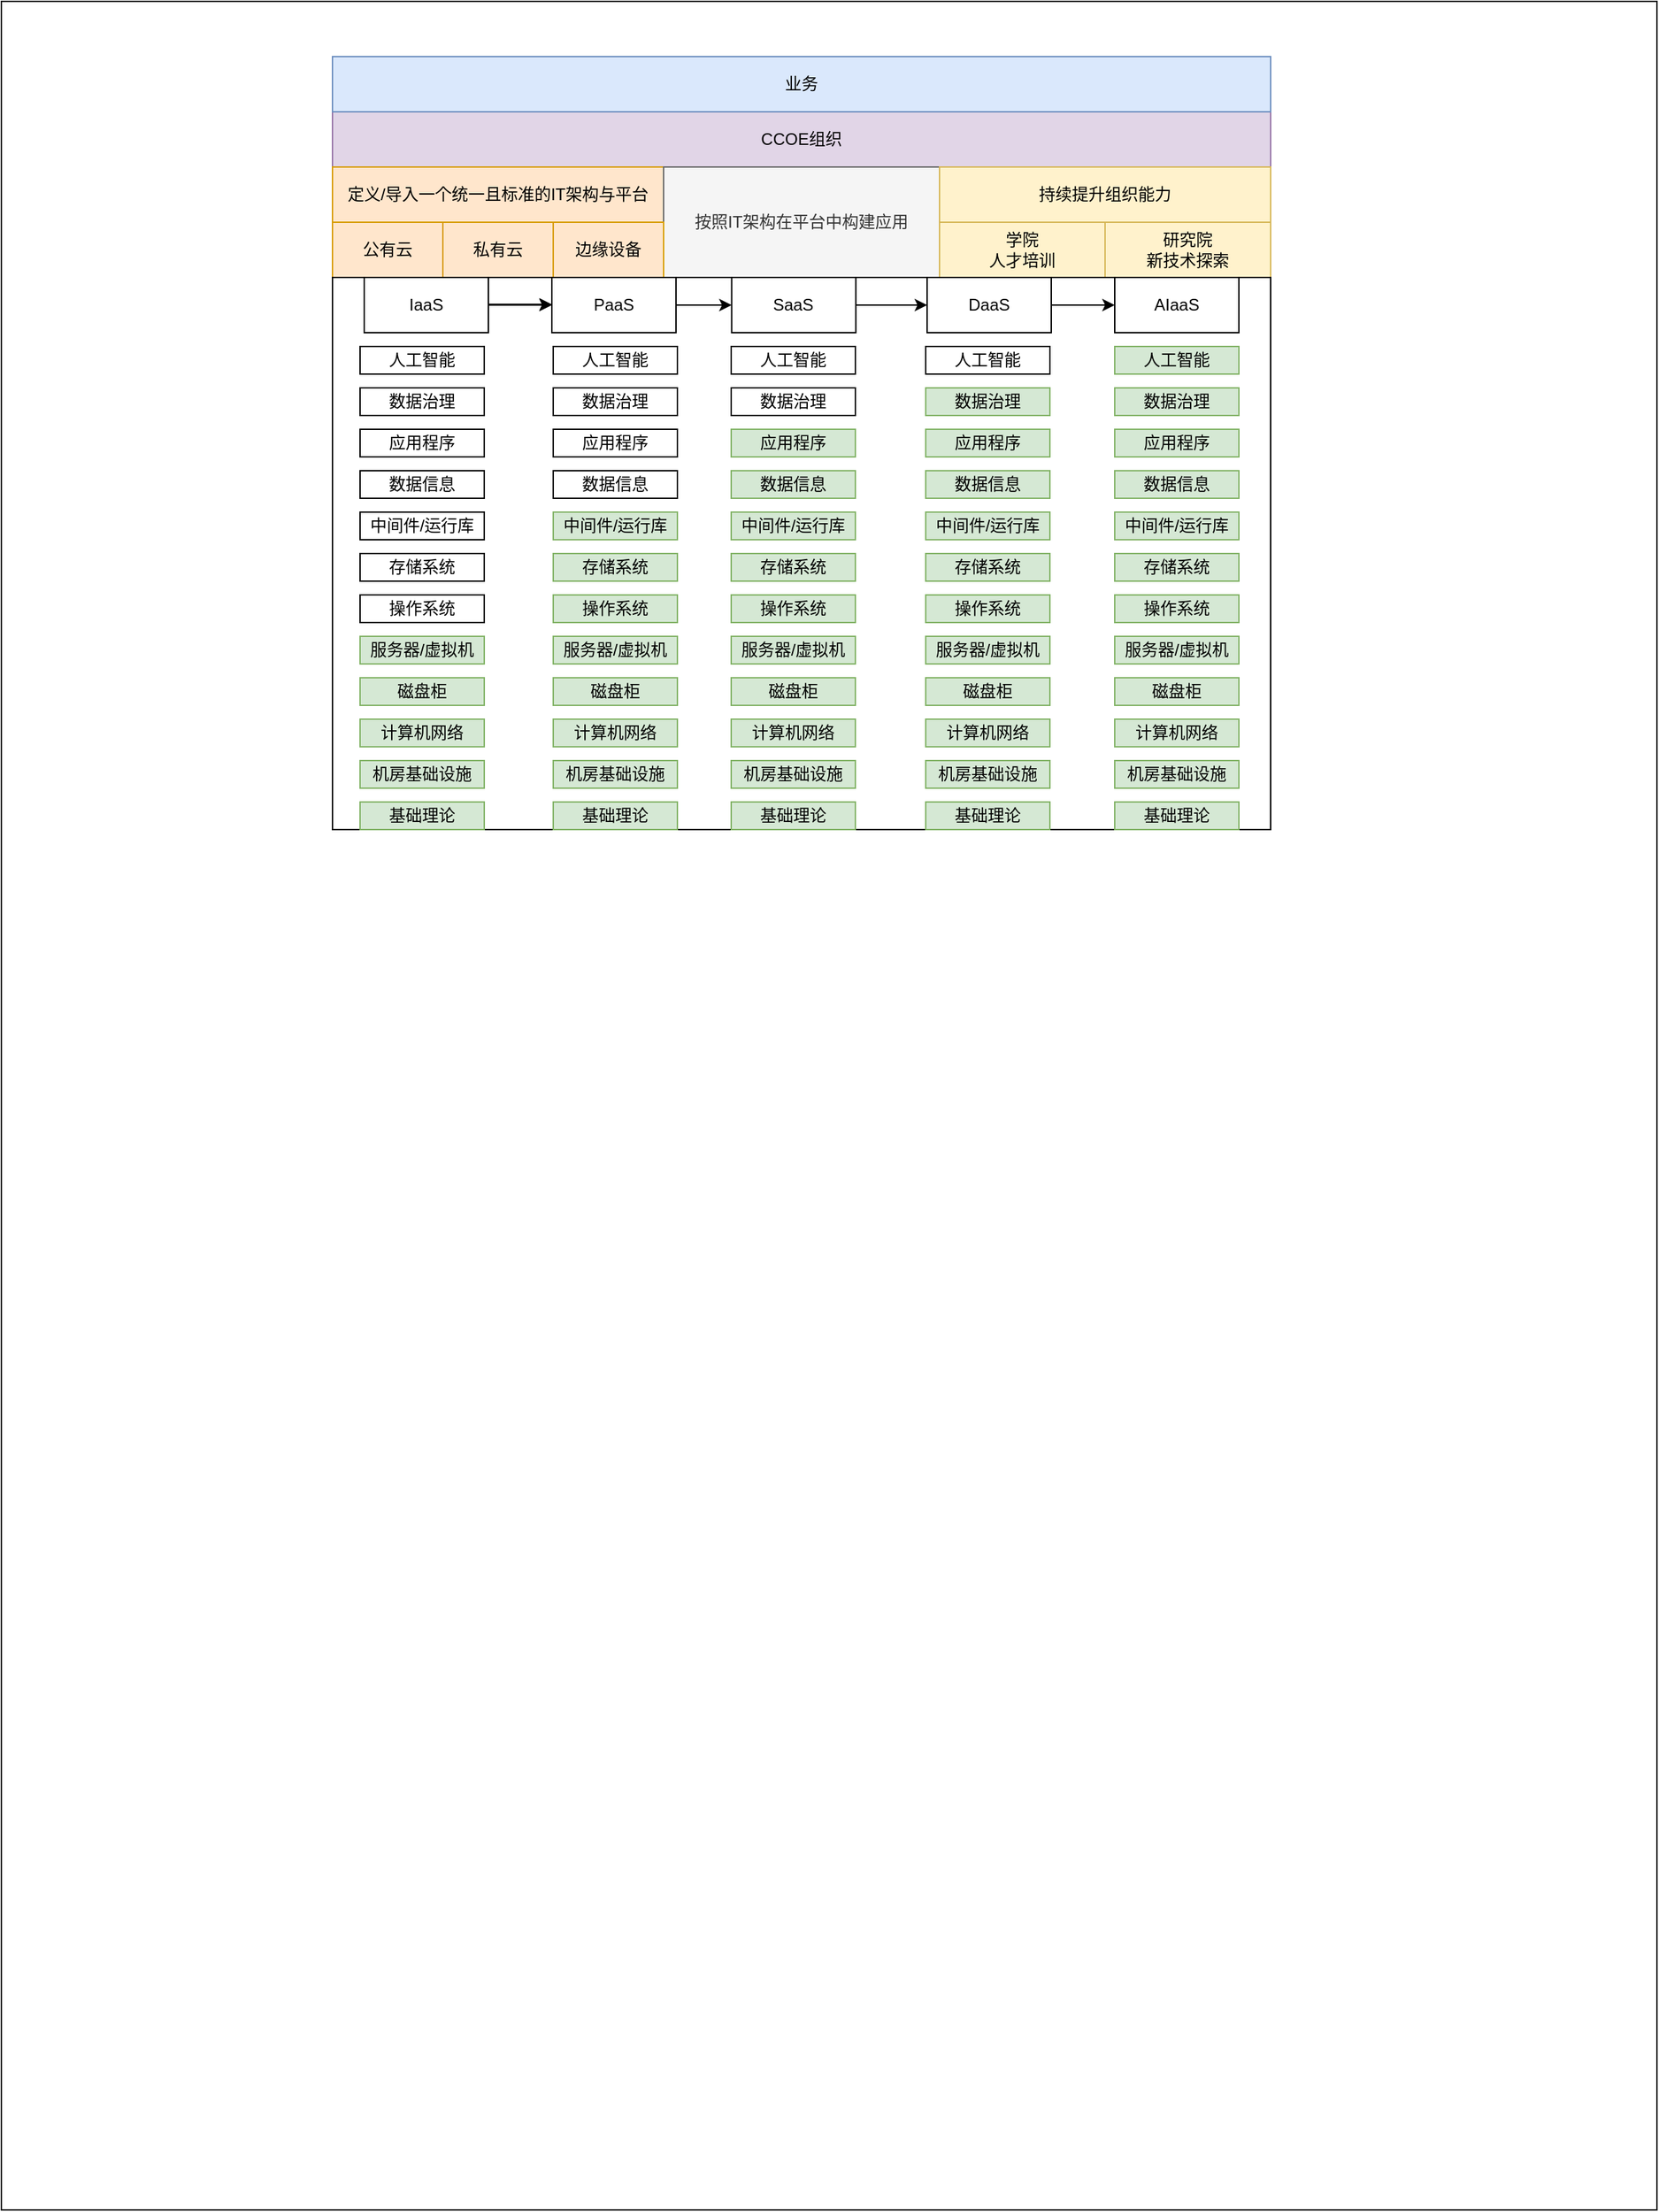 <mxfile version="22.0.4" type="github">
  <diagram name="Page-1" id="_2jABqcEs_TQi6PSZyCa">
    <mxGraphModel dx="1323" dy="923" grid="1" gridSize="10" guides="1" tooltips="1" connect="1" arrows="1" fold="1" page="1" pageScale="1" pageWidth="1200" pageHeight="1600" math="0" shadow="0">
      <root>
        <mxCell id="0" />
        <mxCell id="1" parent="0" />
        <mxCell id="ziJXCf28_5QpLwwIjKBP-1" value="" style="rounded=0;whiteSpace=wrap;html=1;" vertex="1" parent="1">
          <mxGeometry width="1200" height="1600" as="geometry" />
        </mxCell>
        <mxCell id="MYsSgo4POYtnwkgsz7Fz-1" value="CCOE组织" style="rounded=0;whiteSpace=wrap;html=1;sketch=0;strokeColor=#9673a6;fillColor=#e1d5e7;" parent="1" vertex="1">
          <mxGeometry x="240" y="80" width="680" height="40" as="geometry" />
        </mxCell>
        <mxCell id="MYsSgo4POYtnwkgsz7Fz-2" value="定义/导入一个统一且标准的IT架构与平台" style="rounded=0;whiteSpace=wrap;html=1;sketch=0;strokeColor=#d79b00;fillColor=#ffe6cc;" parent="1" vertex="1">
          <mxGeometry x="240" y="120" width="240" height="40" as="geometry" />
        </mxCell>
        <mxCell id="MYsSgo4POYtnwkgsz7Fz-3" value="按照IT架构在平台中构建应用" style="rounded=0;whiteSpace=wrap;html=1;sketch=0;strokeColor=#666666;fillColor=#f5f5f5;fontColor=#333333;" parent="1" vertex="1">
          <mxGeometry x="480" y="120" width="200" height="80" as="geometry" />
        </mxCell>
        <mxCell id="MYsSgo4POYtnwkgsz7Fz-4" value="持续提升组织能力" style="rounded=0;whiteSpace=wrap;html=1;sketch=0;strokeColor=#d6b656;fillColor=#fff2cc;" parent="1" vertex="1">
          <mxGeometry x="680" y="120" width="240" height="40" as="geometry" />
        </mxCell>
        <mxCell id="MYsSgo4POYtnwkgsz7Fz-5" value="学院&lt;br&gt;人才培训" style="rounded=0;whiteSpace=wrap;html=1;sketch=0;strokeColor=#d6b656;fillColor=#fff2cc;" parent="1" vertex="1">
          <mxGeometry x="680" y="160" width="120" height="40" as="geometry" />
        </mxCell>
        <mxCell id="MYsSgo4POYtnwkgsz7Fz-6" value="研究院&lt;br&gt;新技术探索" style="rounded=0;whiteSpace=wrap;html=1;sketch=0;strokeColor=#d6b656;fillColor=#fff2cc;" parent="1" vertex="1">
          <mxGeometry x="800" y="160" width="120" height="40" as="geometry" />
        </mxCell>
        <UserObject label="业务" link="https://github.com/AdenLin1993" linkTarget="_blank" id="MYsSgo4POYtnwkgsz7Fz-7">
          <mxCell style="rounded=0;whiteSpace=wrap;html=1;sketch=0;strokeColor=#6c8ebf;fillColor=#dae8fc;" parent="1" vertex="1">
            <mxGeometry x="240" y="40" width="680" height="40" as="geometry" />
          </mxCell>
        </UserObject>
        <mxCell id="MYsSgo4POYtnwkgsz7Fz-8" value="公有云" style="rounded=0;whiteSpace=wrap;html=1;fillColor=#ffe6cc;strokeColor=#d79b00;" parent="1" vertex="1">
          <mxGeometry x="240" y="160" width="80" height="40" as="geometry" />
        </mxCell>
        <mxCell id="MYsSgo4POYtnwkgsz7Fz-9" value="私有云" style="rounded=0;whiteSpace=wrap;html=1;fillColor=#ffe6cc;strokeColor=#d79b00;" parent="1" vertex="1">
          <mxGeometry x="320" y="160" width="80" height="40" as="geometry" />
        </mxCell>
        <mxCell id="MYsSgo4POYtnwkgsz7Fz-10" value="边缘设备" style="rounded=0;whiteSpace=wrap;html=1;fillColor=#ffe6cc;strokeColor=#d79b00;" parent="1" vertex="1">
          <mxGeometry x="400" y="160" width="80" height="40" as="geometry" />
        </mxCell>
        <mxCell id="MYsSgo4POYtnwkgsz7Fz-11" value="" style="group" parent="1" connectable="0" vertex="1">
          <mxGeometry x="262.997" y="200" width="657.003" height="400" as="geometry" />
        </mxCell>
        <mxCell id="MYsSgo4POYtnwkgsz7Fz-12" value="" style="rounded=0;whiteSpace=wrap;html=1;sketch=0;strokeColor=default;" parent="MYsSgo4POYtnwkgsz7Fz-11" vertex="1">
          <mxGeometry x="-22.997" width="680" height="400" as="geometry" />
        </mxCell>
        <mxCell id="MYsSgo4POYtnwkgsz7Fz-13" value="AIaaS" style="rounded=0;whiteSpace=wrap;html=1;sketch=0;strokeColor=default;" parent="MYsSgo4POYtnwkgsz7Fz-11" vertex="1">
          <mxGeometry x="544" width="90" height="40" as="geometry" />
        </mxCell>
        <mxCell id="MYsSgo4POYtnwkgsz7Fz-14" style="edgeStyle=orthogonalEdgeStyle;curved=1;rounded=1;sketch=0;orthogonalLoop=1;jettySize=auto;html=1;entryX=0;entryY=0.5;entryDx=0;entryDy=0;" parent="MYsSgo4POYtnwkgsz7Fz-11" source="MYsSgo4POYtnwkgsz7Fz-15" target="MYsSgo4POYtnwkgsz7Fz-13" edge="1">
          <mxGeometry relative="1" as="geometry" />
        </mxCell>
        <mxCell id="MYsSgo4POYtnwkgsz7Fz-15" value="DaaS" style="rounded=0;whiteSpace=wrap;html=1;sketch=0;strokeColor=default;" parent="MYsSgo4POYtnwkgsz7Fz-11" vertex="1">
          <mxGeometry x="408" width="90" height="40" as="geometry" />
        </mxCell>
        <mxCell id="MYsSgo4POYtnwkgsz7Fz-16" style="edgeStyle=orthogonalEdgeStyle;curved=1;rounded=1;sketch=0;orthogonalLoop=1;jettySize=auto;html=1;entryX=0;entryY=0.5;entryDx=0;entryDy=0;" parent="MYsSgo4POYtnwkgsz7Fz-11" source="MYsSgo4POYtnwkgsz7Fz-17" target="MYsSgo4POYtnwkgsz7Fz-15" edge="1">
          <mxGeometry relative="1" as="geometry" />
        </mxCell>
        <mxCell id="MYsSgo4POYtnwkgsz7Fz-17" value="SaaS" style="rounded=0;whiteSpace=wrap;html=1;sketch=0;strokeColor=default;" parent="MYsSgo4POYtnwkgsz7Fz-11" vertex="1">
          <mxGeometry x="266.33" width="90" height="40" as="geometry" />
        </mxCell>
        <mxCell id="MYsSgo4POYtnwkgsz7Fz-18" style="edgeStyle=orthogonalEdgeStyle;curved=1;rounded=1;sketch=0;orthogonalLoop=1;jettySize=auto;html=1;entryX=0;entryY=0.5;entryDx=0;entryDy=0;" parent="MYsSgo4POYtnwkgsz7Fz-11" source="MYsSgo4POYtnwkgsz7Fz-19" target="MYsSgo4POYtnwkgsz7Fz-17" edge="1">
          <mxGeometry relative="1" as="geometry" />
        </mxCell>
        <mxCell id="MYsSgo4POYtnwkgsz7Fz-19" value="PaaS" style="rounded=0;whiteSpace=wrap;html=1;sketch=0;strokeColor=default;" parent="MYsSgo4POYtnwkgsz7Fz-11" vertex="1">
          <mxGeometry x="136" width="90" height="40" as="geometry" />
        </mxCell>
        <mxCell id="MYsSgo4POYtnwkgsz7Fz-20" style="edgeStyle=orthogonalEdgeStyle;curved=1;rounded=1;sketch=0;orthogonalLoop=1;jettySize=auto;html=1;" parent="MYsSgo4POYtnwkgsz7Fz-11" source="MYsSgo4POYtnwkgsz7Fz-21" target="MYsSgo4POYtnwkgsz7Fz-19" edge="1">
          <mxGeometry relative="1" as="geometry" />
        </mxCell>
        <mxCell id="MYsSgo4POYtnwkgsz7Fz-21" value="&lt;span&gt;IaaS&lt;/span&gt;" style="rounded=0;whiteSpace=wrap;html=1;sketch=0;strokeColor=default;" parent="MYsSgo4POYtnwkgsz7Fz-11" vertex="1">
          <mxGeometry width="90" height="40" as="geometry" />
        </mxCell>
        <mxCell id="MYsSgo4POYtnwkgsz7Fz-22" style="edgeStyle=orthogonalEdgeStyle;curved=1;rounded=1;sketch=0;orthogonalLoop=1;jettySize=auto;html=1;" parent="MYsSgo4POYtnwkgsz7Fz-11" edge="1">
          <mxGeometry relative="1" as="geometry">
            <mxPoint x="90.0" y="19.5" as="sourcePoint" />
            <mxPoint x="136.0" y="19.5" as="targetPoint" />
          </mxGeometry>
        </mxCell>
        <mxCell id="MYsSgo4POYtnwkgsz7Fz-23" value="" style="group" parent="1" connectable="0" vertex="1">
          <mxGeometry x="260" y="250" width="90" height="350" as="geometry" />
        </mxCell>
        <mxCell id="MYsSgo4POYtnwkgsz7Fz-24" value="基础理论" style="rounded=0;whiteSpace=wrap;html=1;fillColor=#d5e8d4;strokeColor=#82b366;" parent="MYsSgo4POYtnwkgsz7Fz-23" vertex="1">
          <mxGeometry y="330" width="90" height="20" as="geometry" />
        </mxCell>
        <mxCell id="MYsSgo4POYtnwkgsz7Fz-25" value="存储系统" style="rounded=0;whiteSpace=wrap;html=1;" parent="MYsSgo4POYtnwkgsz7Fz-23" vertex="1">
          <mxGeometry y="150" width="90" height="20" as="geometry" />
        </mxCell>
        <mxCell id="MYsSgo4POYtnwkgsz7Fz-26" value="数据治理" style="rounded=0;whiteSpace=wrap;html=1;" parent="MYsSgo4POYtnwkgsz7Fz-23" vertex="1">
          <mxGeometry y="30" width="90" height="20" as="geometry" />
        </mxCell>
        <mxCell id="MYsSgo4POYtnwkgsz7Fz-27" value="机房基础设施" style="rounded=0;whiteSpace=wrap;html=1;fillColor=#d5e8d4;strokeColor=#82b366;" parent="MYsSgo4POYtnwkgsz7Fz-23" vertex="1">
          <mxGeometry y="300" width="90" height="20" as="geometry" />
        </mxCell>
        <mxCell id="MYsSgo4POYtnwkgsz7Fz-28" value="计算机网络" style="rounded=0;whiteSpace=wrap;html=1;fillColor=#d5e8d4;strokeColor=#82b366;" parent="MYsSgo4POYtnwkgsz7Fz-23" vertex="1">
          <mxGeometry y="270" width="90" height="20" as="geometry" />
        </mxCell>
        <mxCell id="MYsSgo4POYtnwkgsz7Fz-29" value="磁盘柜" style="rounded=0;whiteSpace=wrap;html=1;fillColor=#d5e8d4;strokeColor=#82b366;" parent="MYsSgo4POYtnwkgsz7Fz-23" vertex="1">
          <mxGeometry y="240" width="90" height="20" as="geometry" />
        </mxCell>
        <mxCell id="MYsSgo4POYtnwkgsz7Fz-30" value="服务器/虚拟机" style="rounded=0;whiteSpace=wrap;html=1;fillColor=#d5e8d4;strokeColor=#82b366;" parent="MYsSgo4POYtnwkgsz7Fz-23" vertex="1">
          <mxGeometry y="210" width="90" height="20" as="geometry" />
        </mxCell>
        <mxCell id="MYsSgo4POYtnwkgsz7Fz-31" value="操作系统" style="rounded=0;whiteSpace=wrap;html=1;" parent="MYsSgo4POYtnwkgsz7Fz-23" vertex="1">
          <mxGeometry y="180" width="90" height="20" as="geometry" />
        </mxCell>
        <mxCell id="MYsSgo4POYtnwkgsz7Fz-32" value="中间件/运行库" style="rounded=0;whiteSpace=wrap;html=1;" parent="MYsSgo4POYtnwkgsz7Fz-23" vertex="1">
          <mxGeometry y="120" width="90" height="20" as="geometry" />
        </mxCell>
        <mxCell id="MYsSgo4POYtnwkgsz7Fz-33" value="数据信息" style="rounded=0;whiteSpace=wrap;html=1;" parent="MYsSgo4POYtnwkgsz7Fz-23" vertex="1">
          <mxGeometry y="90" width="90" height="20" as="geometry" />
        </mxCell>
        <mxCell id="MYsSgo4POYtnwkgsz7Fz-34" value="应用程序" style="rounded=0;whiteSpace=wrap;html=1;" parent="MYsSgo4POYtnwkgsz7Fz-23" vertex="1">
          <mxGeometry y="60" width="90" height="20" as="geometry" />
        </mxCell>
        <mxCell id="MYsSgo4POYtnwkgsz7Fz-35" value="人工智能" style="rounded=0;whiteSpace=wrap;html=1;" parent="MYsSgo4POYtnwkgsz7Fz-23" vertex="1">
          <mxGeometry width="90" height="20" as="geometry" />
        </mxCell>
        <mxCell id="MYsSgo4POYtnwkgsz7Fz-36" value="" style="group" parent="1" connectable="0" vertex="1">
          <mxGeometry x="529" y="250" width="90" height="350" as="geometry" />
        </mxCell>
        <mxCell id="MYsSgo4POYtnwkgsz7Fz-37" value="基础理论" style="rounded=0;whiteSpace=wrap;html=1;fillColor=#d5e8d4;strokeColor=#82b366;" parent="MYsSgo4POYtnwkgsz7Fz-36" vertex="1">
          <mxGeometry y="330" width="90" height="20" as="geometry" />
        </mxCell>
        <mxCell id="MYsSgo4POYtnwkgsz7Fz-38" value="存储系统" style="rounded=0;whiteSpace=wrap;html=1;fillColor=#d5e8d4;strokeColor=#82b366;" parent="MYsSgo4POYtnwkgsz7Fz-36" vertex="1">
          <mxGeometry y="150" width="90" height="20" as="geometry" />
        </mxCell>
        <mxCell id="MYsSgo4POYtnwkgsz7Fz-39" value="数据治理" style="rounded=0;whiteSpace=wrap;html=1;" parent="MYsSgo4POYtnwkgsz7Fz-36" vertex="1">
          <mxGeometry y="30" width="90" height="20" as="geometry" />
        </mxCell>
        <mxCell id="MYsSgo4POYtnwkgsz7Fz-40" value="机房基础设施" style="rounded=0;whiteSpace=wrap;html=1;fillColor=#d5e8d4;strokeColor=#82b366;" parent="MYsSgo4POYtnwkgsz7Fz-36" vertex="1">
          <mxGeometry y="300" width="90" height="20" as="geometry" />
        </mxCell>
        <mxCell id="MYsSgo4POYtnwkgsz7Fz-41" value="计算机网络" style="rounded=0;whiteSpace=wrap;html=1;fillColor=#d5e8d4;strokeColor=#82b366;" parent="MYsSgo4POYtnwkgsz7Fz-36" vertex="1">
          <mxGeometry y="270" width="90" height="20" as="geometry" />
        </mxCell>
        <mxCell id="MYsSgo4POYtnwkgsz7Fz-42" value="磁盘柜" style="rounded=0;whiteSpace=wrap;html=1;fillColor=#d5e8d4;strokeColor=#82b366;" parent="MYsSgo4POYtnwkgsz7Fz-36" vertex="1">
          <mxGeometry y="240" width="90" height="20" as="geometry" />
        </mxCell>
        <mxCell id="MYsSgo4POYtnwkgsz7Fz-43" value="服务器/虚拟机" style="rounded=0;whiteSpace=wrap;html=1;fillColor=#d5e8d4;strokeColor=#82b366;" parent="MYsSgo4POYtnwkgsz7Fz-36" vertex="1">
          <mxGeometry y="210" width="90" height="20" as="geometry" />
        </mxCell>
        <mxCell id="MYsSgo4POYtnwkgsz7Fz-44" value="操作系统" style="rounded=0;whiteSpace=wrap;html=1;fillColor=#d5e8d4;strokeColor=#82b366;" parent="MYsSgo4POYtnwkgsz7Fz-36" vertex="1">
          <mxGeometry y="180" width="90" height="20" as="geometry" />
        </mxCell>
        <mxCell id="MYsSgo4POYtnwkgsz7Fz-45" value="中间件/运行库" style="rounded=0;whiteSpace=wrap;html=1;fillColor=#d5e8d4;strokeColor=#82b366;" parent="MYsSgo4POYtnwkgsz7Fz-36" vertex="1">
          <mxGeometry y="120" width="90" height="20" as="geometry" />
        </mxCell>
        <mxCell id="MYsSgo4POYtnwkgsz7Fz-46" value="数据信息" style="rounded=0;whiteSpace=wrap;html=1;fillColor=#d5e8d4;strokeColor=#82b366;" parent="MYsSgo4POYtnwkgsz7Fz-36" vertex="1">
          <mxGeometry y="90" width="90" height="20" as="geometry" />
        </mxCell>
        <mxCell id="MYsSgo4POYtnwkgsz7Fz-47" value="应用程序" style="rounded=0;whiteSpace=wrap;html=1;fillColor=#d5e8d4;strokeColor=#82b366;" parent="MYsSgo4POYtnwkgsz7Fz-36" vertex="1">
          <mxGeometry y="60" width="90" height="20" as="geometry" />
        </mxCell>
        <mxCell id="MYsSgo4POYtnwkgsz7Fz-48" value="人工智能" style="rounded=0;whiteSpace=wrap;html=1;" parent="MYsSgo4POYtnwkgsz7Fz-36" vertex="1">
          <mxGeometry width="90" height="20" as="geometry" />
        </mxCell>
        <mxCell id="MYsSgo4POYtnwkgsz7Fz-49" value="" style="group" parent="1" connectable="0" vertex="1">
          <mxGeometry x="400" y="250" width="90" height="350" as="geometry" />
        </mxCell>
        <mxCell id="MYsSgo4POYtnwkgsz7Fz-50" value="基础理论" style="rounded=0;whiteSpace=wrap;html=1;fillColor=#d5e8d4;strokeColor=#82b366;" parent="MYsSgo4POYtnwkgsz7Fz-49" vertex="1">
          <mxGeometry y="330" width="90" height="20" as="geometry" />
        </mxCell>
        <mxCell id="MYsSgo4POYtnwkgsz7Fz-51" value="存储系统" style="rounded=0;whiteSpace=wrap;html=1;fillColor=#d5e8d4;strokeColor=#82b366;" parent="MYsSgo4POYtnwkgsz7Fz-49" vertex="1">
          <mxGeometry y="150" width="90" height="20" as="geometry" />
        </mxCell>
        <mxCell id="MYsSgo4POYtnwkgsz7Fz-52" value="数据治理" style="rounded=0;whiteSpace=wrap;html=1;" parent="MYsSgo4POYtnwkgsz7Fz-49" vertex="1">
          <mxGeometry y="30" width="90" height="20" as="geometry" />
        </mxCell>
        <mxCell id="MYsSgo4POYtnwkgsz7Fz-53" value="机房基础设施" style="rounded=0;whiteSpace=wrap;html=1;fillColor=#d5e8d4;strokeColor=#82b366;" parent="MYsSgo4POYtnwkgsz7Fz-49" vertex="1">
          <mxGeometry y="300" width="90" height="20" as="geometry" />
        </mxCell>
        <mxCell id="MYsSgo4POYtnwkgsz7Fz-54" value="计算机网络" style="rounded=0;whiteSpace=wrap;html=1;fillColor=#d5e8d4;strokeColor=#82b366;" parent="MYsSgo4POYtnwkgsz7Fz-49" vertex="1">
          <mxGeometry y="270" width="90" height="20" as="geometry" />
        </mxCell>
        <mxCell id="MYsSgo4POYtnwkgsz7Fz-55" value="磁盘柜" style="rounded=0;whiteSpace=wrap;html=1;fillColor=#d5e8d4;strokeColor=#82b366;" parent="MYsSgo4POYtnwkgsz7Fz-49" vertex="1">
          <mxGeometry y="240" width="90" height="20" as="geometry" />
        </mxCell>
        <mxCell id="MYsSgo4POYtnwkgsz7Fz-56" value="服务器/虚拟机" style="rounded=0;whiteSpace=wrap;html=1;fillColor=#d5e8d4;strokeColor=#82b366;" parent="MYsSgo4POYtnwkgsz7Fz-49" vertex="1">
          <mxGeometry y="210" width="90" height="20" as="geometry" />
        </mxCell>
        <mxCell id="MYsSgo4POYtnwkgsz7Fz-57" value="操作系统" style="rounded=0;whiteSpace=wrap;html=1;fillColor=#d5e8d4;strokeColor=#82b366;" parent="MYsSgo4POYtnwkgsz7Fz-49" vertex="1">
          <mxGeometry y="180" width="90" height="20" as="geometry" />
        </mxCell>
        <mxCell id="MYsSgo4POYtnwkgsz7Fz-58" value="中间件/运行库" style="rounded=0;whiteSpace=wrap;html=1;fillColor=#d5e8d4;strokeColor=#82b366;" parent="MYsSgo4POYtnwkgsz7Fz-49" vertex="1">
          <mxGeometry y="120" width="90" height="20" as="geometry" />
        </mxCell>
        <mxCell id="MYsSgo4POYtnwkgsz7Fz-59" value="数据信息" style="rounded=0;whiteSpace=wrap;html=1;" parent="MYsSgo4POYtnwkgsz7Fz-49" vertex="1">
          <mxGeometry y="90" width="90" height="20" as="geometry" />
        </mxCell>
        <mxCell id="MYsSgo4POYtnwkgsz7Fz-60" value="应用程序" style="rounded=0;whiteSpace=wrap;html=1;" parent="MYsSgo4POYtnwkgsz7Fz-49" vertex="1">
          <mxGeometry y="60" width="90" height="20" as="geometry" />
        </mxCell>
        <mxCell id="MYsSgo4POYtnwkgsz7Fz-61" value="人工智能" style="rounded=0;whiteSpace=wrap;html=1;" parent="MYsSgo4POYtnwkgsz7Fz-49" vertex="1">
          <mxGeometry width="90" height="20" as="geometry" />
        </mxCell>
        <mxCell id="MYsSgo4POYtnwkgsz7Fz-62" value="" style="group" parent="1" connectable="0" vertex="1">
          <mxGeometry x="807" y="250" width="90" height="350" as="geometry" />
        </mxCell>
        <mxCell id="MYsSgo4POYtnwkgsz7Fz-63" value="基础理论" style="rounded=0;whiteSpace=wrap;html=1;fillColor=#d5e8d4;strokeColor=#82b366;" parent="MYsSgo4POYtnwkgsz7Fz-62" vertex="1">
          <mxGeometry y="330" width="90" height="20" as="geometry" />
        </mxCell>
        <mxCell id="MYsSgo4POYtnwkgsz7Fz-64" value="存储系统" style="rounded=0;whiteSpace=wrap;html=1;fillColor=#d5e8d4;strokeColor=#82b366;" parent="MYsSgo4POYtnwkgsz7Fz-62" vertex="1">
          <mxGeometry y="150" width="90" height="20" as="geometry" />
        </mxCell>
        <mxCell id="MYsSgo4POYtnwkgsz7Fz-65" value="数据治理" style="rounded=0;whiteSpace=wrap;html=1;fillColor=#d5e8d4;strokeColor=#82b366;" parent="MYsSgo4POYtnwkgsz7Fz-62" vertex="1">
          <mxGeometry y="30" width="90" height="20" as="geometry" />
        </mxCell>
        <mxCell id="MYsSgo4POYtnwkgsz7Fz-66" value="机房基础设施" style="rounded=0;whiteSpace=wrap;html=1;fillColor=#d5e8d4;strokeColor=#82b366;" parent="MYsSgo4POYtnwkgsz7Fz-62" vertex="1">
          <mxGeometry y="300" width="90" height="20" as="geometry" />
        </mxCell>
        <mxCell id="MYsSgo4POYtnwkgsz7Fz-67" value="计算机网络" style="rounded=0;whiteSpace=wrap;html=1;fillColor=#d5e8d4;strokeColor=#82b366;" parent="MYsSgo4POYtnwkgsz7Fz-62" vertex="1">
          <mxGeometry y="270" width="90" height="20" as="geometry" />
        </mxCell>
        <mxCell id="MYsSgo4POYtnwkgsz7Fz-68" value="磁盘柜" style="rounded=0;whiteSpace=wrap;html=1;fillColor=#d5e8d4;strokeColor=#82b366;" parent="MYsSgo4POYtnwkgsz7Fz-62" vertex="1">
          <mxGeometry y="240" width="90" height="20" as="geometry" />
        </mxCell>
        <mxCell id="MYsSgo4POYtnwkgsz7Fz-69" value="服务器/虚拟机" style="rounded=0;whiteSpace=wrap;html=1;fillColor=#d5e8d4;strokeColor=#82b366;" parent="MYsSgo4POYtnwkgsz7Fz-62" vertex="1">
          <mxGeometry y="210" width="90" height="20" as="geometry" />
        </mxCell>
        <mxCell id="MYsSgo4POYtnwkgsz7Fz-70" value="操作系统" style="rounded=0;whiteSpace=wrap;html=1;fillColor=#d5e8d4;strokeColor=#82b366;" parent="MYsSgo4POYtnwkgsz7Fz-62" vertex="1">
          <mxGeometry y="180" width="90" height="20" as="geometry" />
        </mxCell>
        <mxCell id="MYsSgo4POYtnwkgsz7Fz-71" value="中间件/运行库" style="rounded=0;whiteSpace=wrap;html=1;fillColor=#d5e8d4;strokeColor=#82b366;" parent="MYsSgo4POYtnwkgsz7Fz-62" vertex="1">
          <mxGeometry y="120" width="90" height="20" as="geometry" />
        </mxCell>
        <mxCell id="MYsSgo4POYtnwkgsz7Fz-72" value="数据信息" style="rounded=0;whiteSpace=wrap;html=1;fillColor=#d5e8d4;strokeColor=#82b366;" parent="MYsSgo4POYtnwkgsz7Fz-62" vertex="1">
          <mxGeometry y="90" width="90" height="20" as="geometry" />
        </mxCell>
        <mxCell id="MYsSgo4POYtnwkgsz7Fz-73" value="应用程序" style="rounded=0;whiteSpace=wrap;html=1;fillColor=#d5e8d4;strokeColor=#82b366;" parent="MYsSgo4POYtnwkgsz7Fz-62" vertex="1">
          <mxGeometry y="60" width="90" height="20" as="geometry" />
        </mxCell>
        <mxCell id="MYsSgo4POYtnwkgsz7Fz-74" value="人工智能" style="rounded=0;whiteSpace=wrap;html=1;fillColor=#d5e8d4;strokeColor=#82b366;" parent="MYsSgo4POYtnwkgsz7Fz-62" vertex="1">
          <mxGeometry width="90" height="20" as="geometry" />
        </mxCell>
        <mxCell id="MYsSgo4POYtnwkgsz7Fz-75" value="基础理论" style="rounded=0;whiteSpace=wrap;html=1;fillColor=#d5e8d4;strokeColor=#82b366;" parent="1" vertex="1">
          <mxGeometry x="670" y="580" width="90" height="20" as="geometry" />
        </mxCell>
        <mxCell id="MYsSgo4POYtnwkgsz7Fz-76" value="存储系统" style="rounded=0;whiteSpace=wrap;html=1;fillColor=#d5e8d4;strokeColor=#82b366;" parent="1" vertex="1">
          <mxGeometry x="670" y="400" width="90" height="20" as="geometry" />
        </mxCell>
        <mxCell id="MYsSgo4POYtnwkgsz7Fz-77" value="数据治理" style="rounded=0;whiteSpace=wrap;html=1;fillColor=#d5e8d4;strokeColor=#82b366;" parent="1" vertex="1">
          <mxGeometry x="670" y="280" width="90" height="20" as="geometry" />
        </mxCell>
        <mxCell id="MYsSgo4POYtnwkgsz7Fz-78" value="机房基础设施" style="rounded=0;whiteSpace=wrap;html=1;fillColor=#d5e8d4;strokeColor=#82b366;" parent="1" vertex="1">
          <mxGeometry x="670" y="550" width="90" height="20" as="geometry" />
        </mxCell>
        <mxCell id="MYsSgo4POYtnwkgsz7Fz-79" value="计算机网络" style="rounded=0;whiteSpace=wrap;html=1;fillColor=#d5e8d4;strokeColor=#82b366;" parent="1" vertex="1">
          <mxGeometry x="670" y="520" width="90" height="20" as="geometry" />
        </mxCell>
        <mxCell id="MYsSgo4POYtnwkgsz7Fz-80" value="磁盘柜" style="rounded=0;whiteSpace=wrap;html=1;fillColor=#d5e8d4;strokeColor=#82b366;" parent="1" vertex="1">
          <mxGeometry x="670" y="490" width="90" height="20" as="geometry" />
        </mxCell>
        <mxCell id="MYsSgo4POYtnwkgsz7Fz-81" value="服务器/虚拟机" style="rounded=0;whiteSpace=wrap;html=1;fillColor=#d5e8d4;strokeColor=#82b366;" parent="1" vertex="1">
          <mxGeometry x="670" y="460" width="90" height="20" as="geometry" />
        </mxCell>
        <mxCell id="MYsSgo4POYtnwkgsz7Fz-82" value="操作系统" style="rounded=0;whiteSpace=wrap;html=1;fillColor=#d5e8d4;strokeColor=#82b366;" parent="1" vertex="1">
          <mxGeometry x="670" y="430" width="90" height="20" as="geometry" />
        </mxCell>
        <mxCell id="MYsSgo4POYtnwkgsz7Fz-83" value="中间件/运行库" style="rounded=0;whiteSpace=wrap;html=1;fillColor=#d5e8d4;strokeColor=#82b366;" parent="1" vertex="1">
          <mxGeometry x="670" y="370" width="90" height="20" as="geometry" />
        </mxCell>
        <mxCell id="MYsSgo4POYtnwkgsz7Fz-84" value="数据信息" style="rounded=0;whiteSpace=wrap;html=1;fillColor=#d5e8d4;strokeColor=#82b366;" parent="1" vertex="1">
          <mxGeometry x="670" y="340" width="90" height="20" as="geometry" />
        </mxCell>
        <mxCell id="MYsSgo4POYtnwkgsz7Fz-85" value="应用程序" style="rounded=0;whiteSpace=wrap;html=1;fillColor=#d5e8d4;strokeColor=#82b366;" parent="1" vertex="1">
          <mxGeometry x="670" y="310" width="90" height="20" as="geometry" />
        </mxCell>
        <mxCell id="MYsSgo4POYtnwkgsz7Fz-86" value="人工智能" style="rounded=0;whiteSpace=wrap;html=1;" parent="1" vertex="1">
          <mxGeometry x="670" y="250" width="90" height="20" as="geometry" />
        </mxCell>
      </root>
    </mxGraphModel>
  </diagram>
</mxfile>
